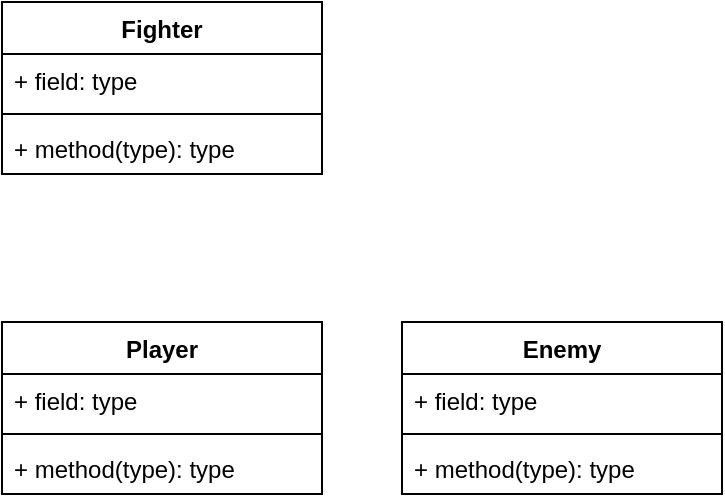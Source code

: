 <mxfile version="24.0.1" type="device">
  <diagram name="Page-1" id="doq_YYYa5fIEBFYLA1v4">
    <mxGraphModel dx="605" dy="778" grid="1" gridSize="10" guides="1" tooltips="1" connect="1" arrows="1" fold="1" page="1" pageScale="1" pageWidth="827" pageHeight="1169" math="0" shadow="0">
      <root>
        <mxCell id="0" />
        <mxCell id="1" parent="0" />
        <mxCell id="1bVFYFfqcVQRxgSsGQLb-1" value="Fighter" style="swimlane;fontStyle=1;align=center;verticalAlign=top;childLayout=stackLayout;horizontal=1;startSize=26;horizontalStack=0;resizeParent=1;resizeParentMax=0;resizeLast=0;collapsible=1;marginBottom=0;whiteSpace=wrap;html=1;" vertex="1" parent="1">
          <mxGeometry x="80" y="440" width="160" height="86" as="geometry" />
        </mxCell>
        <mxCell id="1bVFYFfqcVQRxgSsGQLb-2" value="+ field: type" style="text;strokeColor=none;fillColor=none;align=left;verticalAlign=top;spacingLeft=4;spacingRight=4;overflow=hidden;rotatable=0;points=[[0,0.5],[1,0.5]];portConstraint=eastwest;whiteSpace=wrap;html=1;" vertex="1" parent="1bVFYFfqcVQRxgSsGQLb-1">
          <mxGeometry y="26" width="160" height="26" as="geometry" />
        </mxCell>
        <mxCell id="1bVFYFfqcVQRxgSsGQLb-3" value="" style="line;strokeWidth=1;fillColor=none;align=left;verticalAlign=middle;spacingTop=-1;spacingLeft=3;spacingRight=3;rotatable=0;labelPosition=right;points=[];portConstraint=eastwest;strokeColor=inherit;" vertex="1" parent="1bVFYFfqcVQRxgSsGQLb-1">
          <mxGeometry y="52" width="160" height="8" as="geometry" />
        </mxCell>
        <mxCell id="1bVFYFfqcVQRxgSsGQLb-4" value="+ method(type): type" style="text;strokeColor=none;fillColor=none;align=left;verticalAlign=top;spacingLeft=4;spacingRight=4;overflow=hidden;rotatable=0;points=[[0,0.5],[1,0.5]];portConstraint=eastwest;whiteSpace=wrap;html=1;" vertex="1" parent="1bVFYFfqcVQRxgSsGQLb-1">
          <mxGeometry y="60" width="160" height="26" as="geometry" />
        </mxCell>
        <mxCell id="1bVFYFfqcVQRxgSsGQLb-5" value="Enemy" style="swimlane;fontStyle=1;align=center;verticalAlign=top;childLayout=stackLayout;horizontal=1;startSize=26;horizontalStack=0;resizeParent=1;resizeParentMax=0;resizeLast=0;collapsible=1;marginBottom=0;whiteSpace=wrap;html=1;" vertex="1" parent="1">
          <mxGeometry x="280" y="600" width="160" height="86" as="geometry" />
        </mxCell>
        <mxCell id="1bVFYFfqcVQRxgSsGQLb-6" value="+ field: type" style="text;strokeColor=none;fillColor=none;align=left;verticalAlign=top;spacingLeft=4;spacingRight=4;overflow=hidden;rotatable=0;points=[[0,0.5],[1,0.5]];portConstraint=eastwest;whiteSpace=wrap;html=1;" vertex="1" parent="1bVFYFfqcVQRxgSsGQLb-5">
          <mxGeometry y="26" width="160" height="26" as="geometry" />
        </mxCell>
        <mxCell id="1bVFYFfqcVQRxgSsGQLb-7" value="" style="line;strokeWidth=1;fillColor=none;align=left;verticalAlign=middle;spacingTop=-1;spacingLeft=3;spacingRight=3;rotatable=0;labelPosition=right;points=[];portConstraint=eastwest;strokeColor=inherit;" vertex="1" parent="1bVFYFfqcVQRxgSsGQLb-5">
          <mxGeometry y="52" width="160" height="8" as="geometry" />
        </mxCell>
        <mxCell id="1bVFYFfqcVQRxgSsGQLb-8" value="+ method(type): type" style="text;strokeColor=none;fillColor=none;align=left;verticalAlign=top;spacingLeft=4;spacingRight=4;overflow=hidden;rotatable=0;points=[[0,0.5],[1,0.5]];portConstraint=eastwest;whiteSpace=wrap;html=1;" vertex="1" parent="1bVFYFfqcVQRxgSsGQLb-5">
          <mxGeometry y="60" width="160" height="26" as="geometry" />
        </mxCell>
        <mxCell id="1bVFYFfqcVQRxgSsGQLb-9" value="Player" style="swimlane;fontStyle=1;align=center;verticalAlign=top;childLayout=stackLayout;horizontal=1;startSize=26;horizontalStack=0;resizeParent=1;resizeParentMax=0;resizeLast=0;collapsible=1;marginBottom=0;whiteSpace=wrap;html=1;" vertex="1" parent="1">
          <mxGeometry x="80" y="600" width="160" height="86" as="geometry" />
        </mxCell>
        <mxCell id="1bVFYFfqcVQRxgSsGQLb-10" value="+ field: type" style="text;strokeColor=none;fillColor=none;align=left;verticalAlign=top;spacingLeft=4;spacingRight=4;overflow=hidden;rotatable=0;points=[[0,0.5],[1,0.5]];portConstraint=eastwest;whiteSpace=wrap;html=1;" vertex="1" parent="1bVFYFfqcVQRxgSsGQLb-9">
          <mxGeometry y="26" width="160" height="26" as="geometry" />
        </mxCell>
        <mxCell id="1bVFYFfqcVQRxgSsGQLb-11" value="" style="line;strokeWidth=1;fillColor=none;align=left;verticalAlign=middle;spacingTop=-1;spacingLeft=3;spacingRight=3;rotatable=0;labelPosition=right;points=[];portConstraint=eastwest;strokeColor=inherit;" vertex="1" parent="1bVFYFfqcVQRxgSsGQLb-9">
          <mxGeometry y="52" width="160" height="8" as="geometry" />
        </mxCell>
        <mxCell id="1bVFYFfqcVQRxgSsGQLb-12" value="+ method(type): type" style="text;strokeColor=none;fillColor=none;align=left;verticalAlign=top;spacingLeft=4;spacingRight=4;overflow=hidden;rotatable=0;points=[[0,0.5],[1,0.5]];portConstraint=eastwest;whiteSpace=wrap;html=1;" vertex="1" parent="1bVFYFfqcVQRxgSsGQLb-9">
          <mxGeometry y="60" width="160" height="26" as="geometry" />
        </mxCell>
      </root>
    </mxGraphModel>
  </diagram>
</mxfile>
